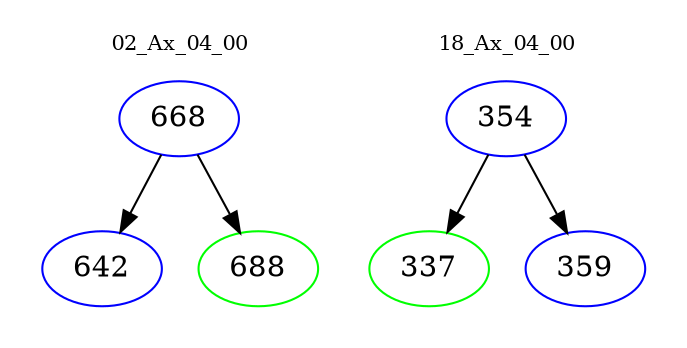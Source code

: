 digraph{
subgraph cluster_0 {
color = white
label = "02_Ax_04_00";
fontsize=10;
T0_668 [label="668", color="blue"]
T0_668 -> T0_642 [color="black"]
T0_642 [label="642", color="blue"]
T0_668 -> T0_688 [color="black"]
T0_688 [label="688", color="green"]
}
subgraph cluster_1 {
color = white
label = "18_Ax_04_00";
fontsize=10;
T1_354 [label="354", color="blue"]
T1_354 -> T1_337 [color="black"]
T1_337 [label="337", color="green"]
T1_354 -> T1_359 [color="black"]
T1_359 [label="359", color="blue"]
}
}
